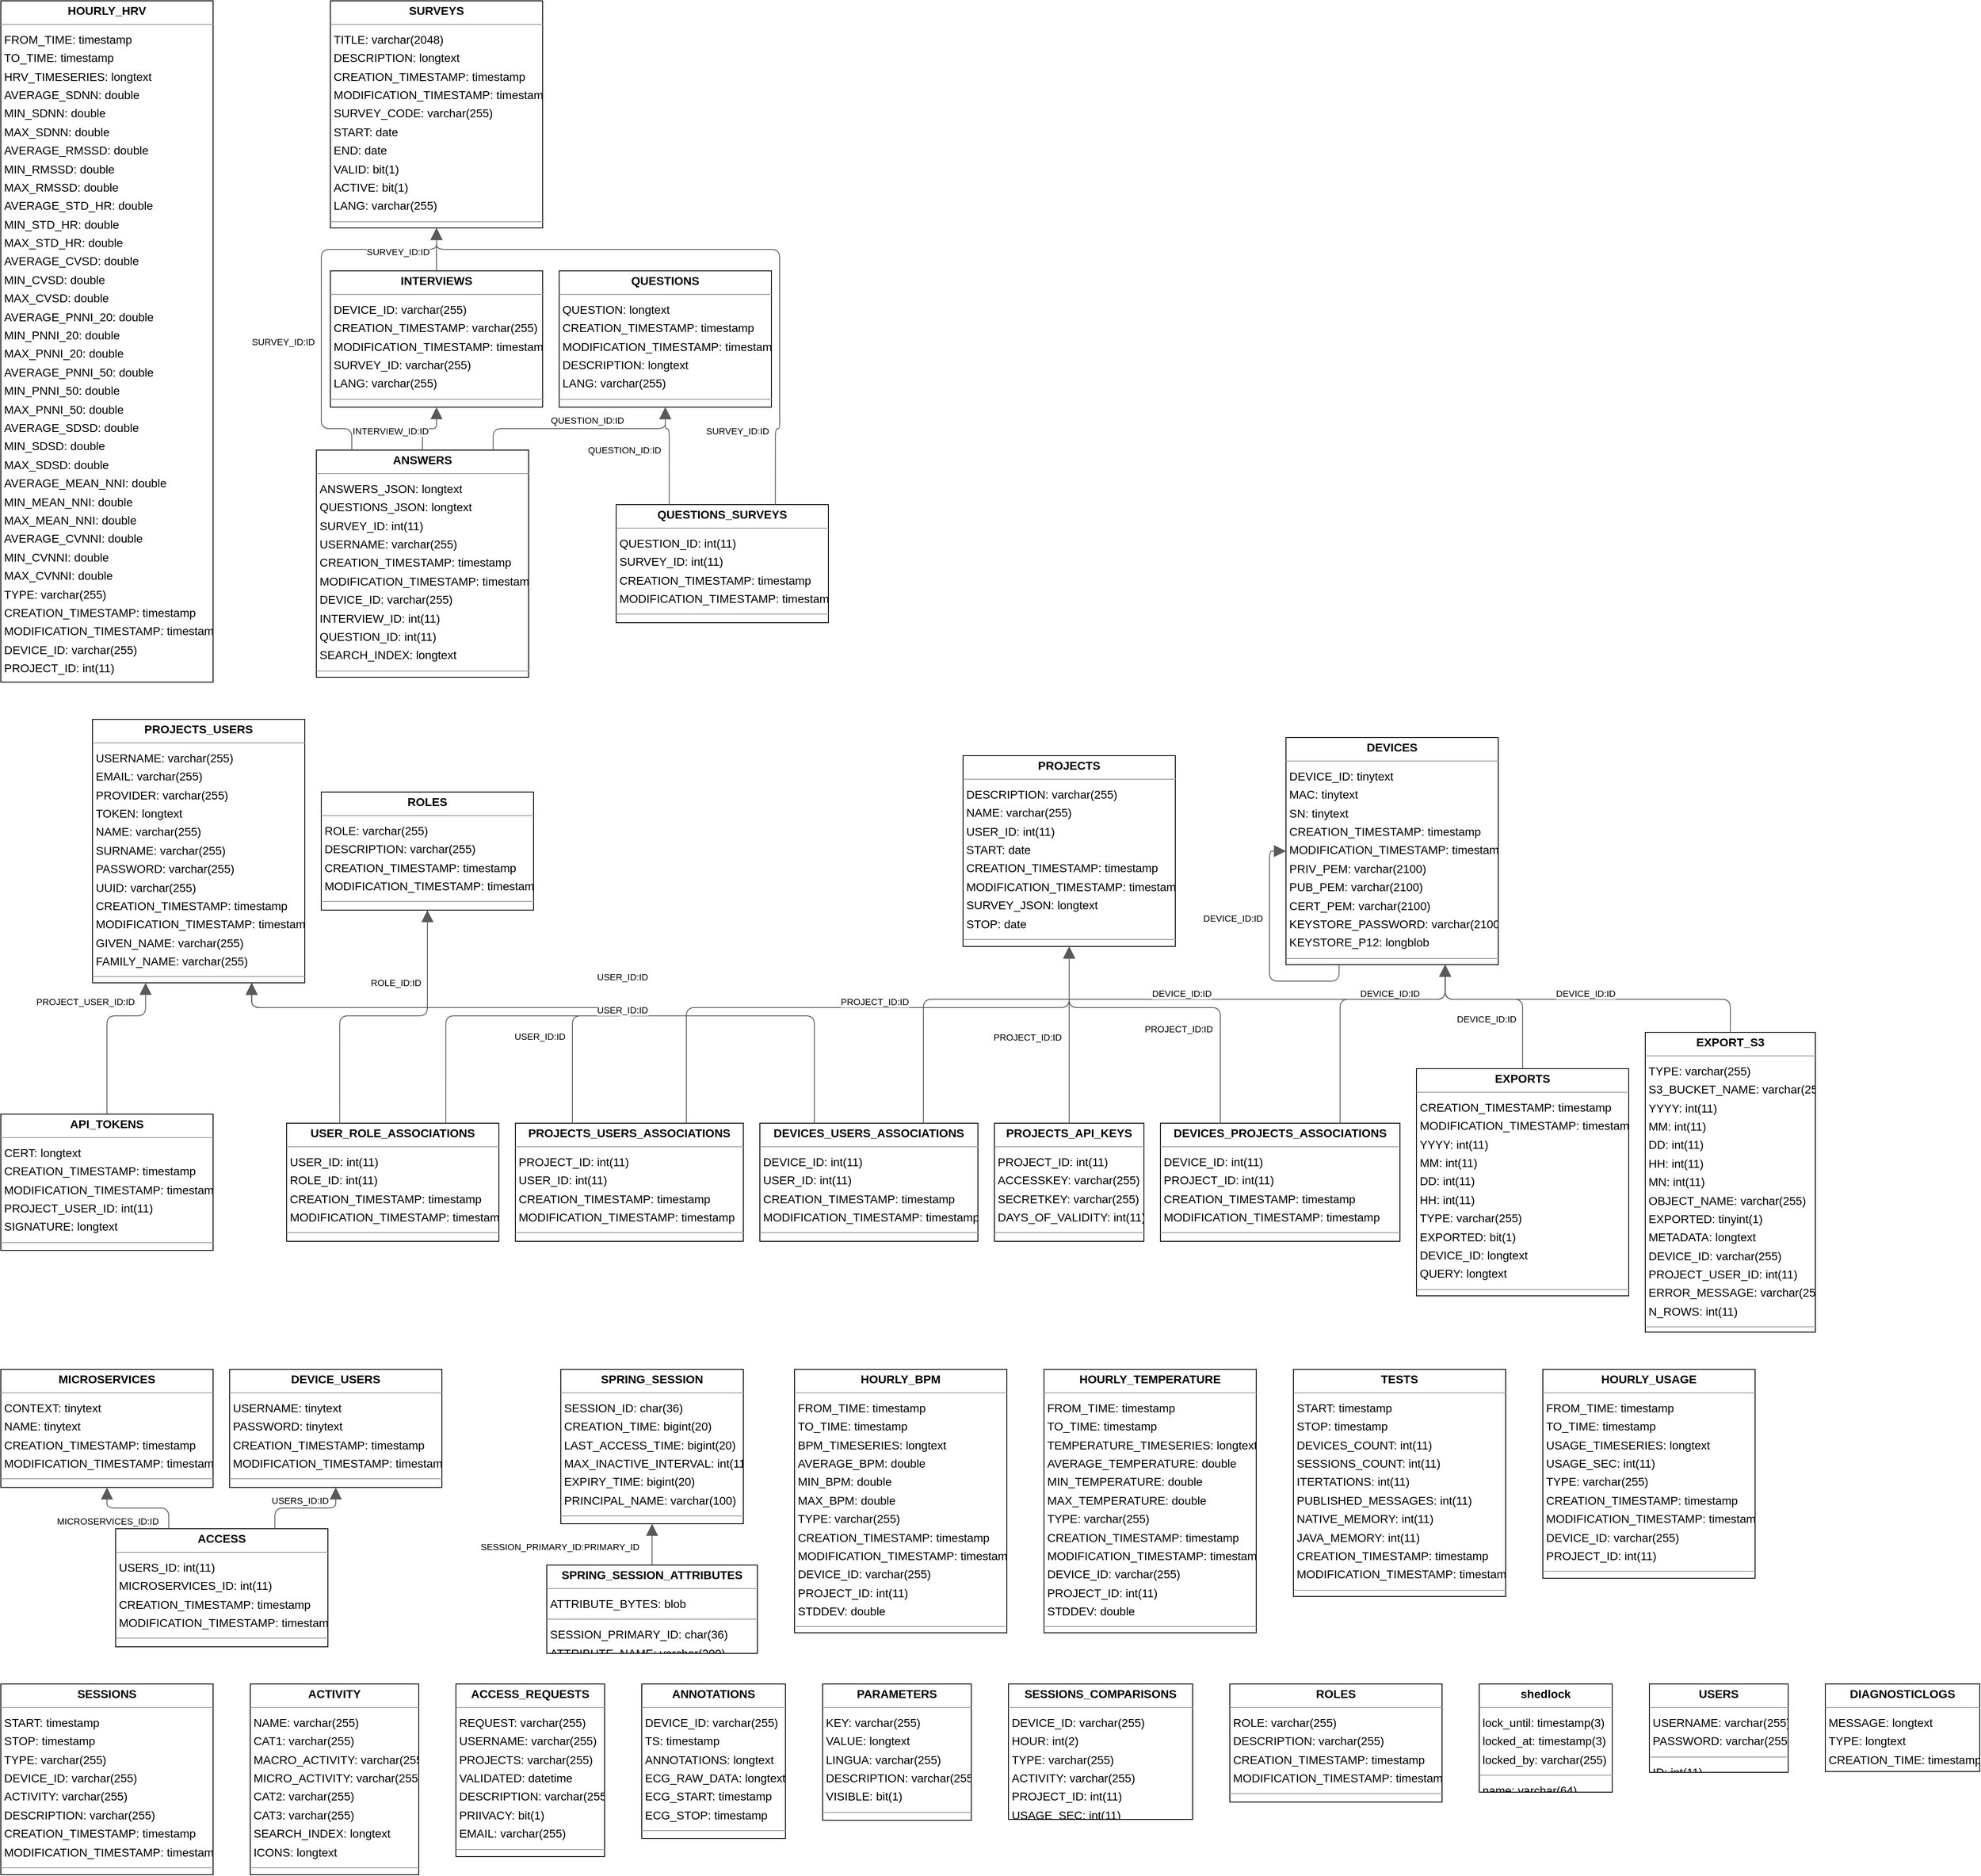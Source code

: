 <mxfile version="21.0.2" type="github"><diagram id="kaXbLWKDdIgreAFdDAMQ" name="Pagina-1"><mxGraphModel dx="9960" dy="6053" grid="1" gridSize="10" guides="1" tooltips="1" connect="1" arrows="1" fold="1" page="0" pageScale="1" pageWidth="827" pageHeight="1169" background="none" math="0" shadow="0"><root><mxCell id="0"/><mxCell id="1" parent="0"/><mxCell id="node1" value="&lt;p style=&quot;margin:0px;margin-top:4px;text-align:center;&quot;&gt;&lt;b&gt;ACCESS&lt;/b&gt;&lt;/p&gt;&lt;hr size=&quot;1&quot;/&gt;&lt;p style=&quot;margin:0 0 0 4px;line-height:1.6;&quot;&gt; USERS_ID: int(11)&lt;br/&gt; MICROSERVICES_ID: int(11)&lt;br/&gt; CREATION_TIMESTAMP: timestamp&lt;br/&gt; MODIFICATION_TIMESTAMP: timestamp&lt;/p&gt;&lt;hr size=&quot;1&quot;/&gt;&lt;p style=&quot;margin:0 0 0 4px;line-height:1.6;&quot;&gt; ID: int(11)&lt;/p&gt;" style="verticalAlign=top;align=left;overflow=fill;fontSize=14;fontFamily=Helvetica;html=1;rounded=0;shadow=0;comic=0;labelBackgroundColor=none;strokeWidth=1;" parent="1" vertex="1"><mxGeometry x="-6" y="1437" width="257" height="143" as="geometry"/></mxCell><mxCell id="node7" value="&lt;p style=&quot;margin:0px;margin-top:4px;text-align:center;&quot;&gt;&lt;b&gt;ACCESS_REQUESTS&lt;/b&gt;&lt;/p&gt;&lt;hr size=&quot;1&quot;/&gt;&lt;p style=&quot;margin:0 0 0 4px;line-height:1.6;&quot;&gt; REQUEST: varchar(255)&lt;br/&gt; USERNAME: varchar(255)&lt;br/&gt; PROJECTS: varchar(255)&lt;br/&gt; VALIDATED: datetime&lt;br/&gt; DESCRIPTION: varchar(255)&lt;br/&gt; PRIIVACY: bit(1)&lt;br/&gt; EMAIL: varchar(255)&lt;/p&gt;&lt;hr size=&quot;1&quot;/&gt;&lt;p style=&quot;margin:0 0 0 4px;line-height:1.6;&quot;&gt; ID: int(11)&lt;/p&gt;" style="verticalAlign=top;align=left;overflow=fill;fontSize=14;fontFamily=Helvetica;html=1;rounded=0;shadow=0;comic=0;labelBackgroundColor=none;strokeWidth=1;" parent="1" vertex="1"><mxGeometry x="406" y="1625" width="180" height="209" as="geometry"/></mxCell><mxCell id="node16" value="&lt;p style=&quot;margin:0px;margin-top:4px;text-align:center;&quot;&gt;&lt;b&gt;ACTIVITY&lt;/b&gt;&lt;/p&gt;&lt;hr size=&quot;1&quot;/&gt;&lt;p style=&quot;margin:0 0 0 4px;line-height:1.6;&quot;&gt; NAME: varchar(255)&lt;br/&gt; CAT1: varchar(255)&lt;br/&gt; MACRO_ACTIVITY: varchar(255)&lt;br/&gt; MICRO_ACTIVITY: varchar(255)&lt;br/&gt; CAT2: varchar(255)&lt;br/&gt; CAT3: varchar(255)&lt;br/&gt; SEARCH_INDEX: longtext&lt;br/&gt; ICONS: longtext&lt;/p&gt;&lt;hr size=&quot;1&quot;/&gt;&lt;p style=&quot;margin:0 0 0 4px;line-height:1.6;&quot;&gt; ID: int(11)&lt;/p&gt;" style="verticalAlign=top;align=left;overflow=fill;fontSize=14;fontFamily=Helvetica;html=1;rounded=0;shadow=0;comic=0;labelBackgroundColor=none;strokeWidth=1;" parent="1" vertex="1"><mxGeometry x="157" y="1625" width="204" height="231" as="geometry"/></mxCell><mxCell id="node13" value="&lt;p style=&quot;margin:0px;margin-top:4px;text-align:center;&quot;&gt;&lt;b&gt;ANNOTATIONS&lt;/b&gt;&lt;/p&gt;&lt;hr size=&quot;1&quot;/&gt;&lt;p style=&quot;margin:0 0 0 4px;line-height:1.6;&quot;&gt; DEVICE_ID: varchar(255)&lt;br/&gt; TS: timestamp&lt;br/&gt; ANNOTATIONS: longtext&lt;br/&gt; ECG_RAW_DATA: longtext&lt;br/&gt; ECG_START: timestamp&lt;br/&gt; ECG_STOP: timestamp&lt;/p&gt;&lt;hr size=&quot;1&quot;/&gt;&lt;p style=&quot;margin:0 0 0 4px;line-height:1.6;&quot;&gt; ID: int(11)&lt;/p&gt;" style="verticalAlign=top;align=left;overflow=fill;fontSize=14;fontFamily=Helvetica;html=1;rounded=0;shadow=0;comic=0;labelBackgroundColor=none;strokeWidth=1;" parent="1" vertex="1"><mxGeometry x="631" y="1625" width="174" height="187" as="geometry"/></mxCell><mxCell id="node2" value="&lt;p style=&quot;margin:0px;margin-top:4px;text-align:center;&quot;&gt;&lt;b&gt;ANSWERS&lt;/b&gt;&lt;/p&gt;&lt;hr size=&quot;1&quot;/&gt;&lt;p style=&quot;margin:0 0 0 4px;line-height:1.6;&quot;&gt; ANSWERS_JSON: longtext&lt;br/&gt; QUESTIONS_JSON: longtext&lt;br/&gt; SURVEY_ID: int(11)&lt;br/&gt; USERNAME: varchar(255)&lt;br/&gt; CREATION_TIMESTAMP: timestamp&lt;br/&gt; MODIFICATION_TIMESTAMP: timestamp&lt;br/&gt; DEVICE_ID: varchar(255)&lt;br/&gt; INTERVIEW_ID: int(11)&lt;br/&gt; QUESTION_ID: int(11)&lt;br/&gt; SEARCH_INDEX: longtext&lt;/p&gt;&lt;hr size=&quot;1&quot;/&gt;&lt;p style=&quot;margin:0 0 0 4px;line-height:1.6;&quot;&gt; ID: int(11)&lt;/p&gt;" style="verticalAlign=top;align=left;overflow=fill;fontSize=14;fontFamily=Helvetica;html=1;rounded=0;shadow=0;comic=0;labelBackgroundColor=none;strokeWidth=1;" parent="1" vertex="1"><mxGeometry x="237" y="131" width="257" height="275" as="geometry"/></mxCell><mxCell id="node14" value="&lt;p style=&quot;margin:0px;margin-top:4px;text-align:center;&quot;&gt;&lt;b&gt;API_TOKENS&lt;/b&gt;&lt;/p&gt;&lt;hr size=&quot;1&quot;/&gt;&lt;p style=&quot;margin:0 0 0 4px;line-height:1.6;&quot;&gt; CERT: longtext&lt;br/&gt; CREATION_TIMESTAMP: timestamp&lt;br/&gt; MODIFICATION_TIMESTAMP: timestamp&lt;br/&gt; PROJECT_USER_ID: int(11)&lt;br/&gt; SIGNATURE: longtext&lt;/p&gt;&lt;hr size=&quot;1&quot;/&gt;&lt;p style=&quot;margin:0 0 0 4px;line-height:1.6;&quot;&gt; ID: int(11)&lt;/p&gt;" style="verticalAlign=top;align=left;overflow=fill;fontSize=14;fontFamily=Helvetica;html=1;rounded=0;shadow=0;comic=0;labelBackgroundColor=none;strokeWidth=1;" parent="1" vertex="1"><mxGeometry x="-145" y="935" width="257" height="165" as="geometry"/></mxCell><mxCell id="node30" value="&lt;p style=&quot;margin:0px;margin-top:4px;text-align:center;&quot;&gt;&lt;b&gt;DEVICES&lt;/b&gt;&lt;/p&gt;&lt;hr size=&quot;1&quot;/&gt;&lt;p style=&quot;margin:0 0 0 4px;line-height:1.6;&quot;&gt; DEVICE_ID: tinytext&lt;br/&gt; MAC: tinytext&lt;br/&gt; SN: tinytext&lt;br/&gt; CREATION_TIMESTAMP: timestamp&lt;br/&gt; MODIFICATION_TIMESTAMP: timestamp&lt;br/&gt; PRIV_PEM: varchar(2100)&lt;br/&gt; PUB_PEM: varchar(2100)&lt;br/&gt; CERT_PEM: varchar(2100)&lt;br/&gt; KEYSTORE_PASSWORD: varchar(2100)&lt;br/&gt; KEYSTORE_P12: longblob&lt;/p&gt;&lt;hr size=&quot;1&quot;/&gt;&lt;p style=&quot;margin:0 0 0 4px;line-height:1.6;&quot;&gt; ID: int(11)&lt;/p&gt;" style="verticalAlign=top;align=left;overflow=fill;fontSize=14;fontFamily=Helvetica;html=1;rounded=0;shadow=0;comic=0;labelBackgroundColor=none;strokeWidth=1;" parent="1" vertex="1"><mxGeometry x="1411" y="479" width="257" height="275" as="geometry"/></mxCell><mxCell id="node27" value="&lt;p style=&quot;margin:0px;margin-top:4px;text-align:center;&quot;&gt;&lt;b&gt;DEVICES_PROJECTS_ASSOCIATIONS&lt;/b&gt;&lt;/p&gt;&lt;hr size=&quot;1&quot;/&gt;&lt;p style=&quot;margin:0 0 0 4px;line-height:1.6;&quot;&gt; DEVICE_ID: int(11)&lt;br/&gt; PROJECT_ID: int(11)&lt;br/&gt; CREATION_TIMESTAMP: timestamp&lt;br/&gt; MODIFICATION_TIMESTAMP: timestamp&lt;/p&gt;&lt;hr size=&quot;1&quot;/&gt;&lt;p style=&quot;margin:0 0 0 4px;line-height:1.6;&quot;&gt; ID: int(11)&lt;/p&gt;" style="verticalAlign=top;align=left;overflow=fill;fontSize=14;fontFamily=Helvetica;html=1;rounded=0;shadow=0;comic=0;labelBackgroundColor=none;strokeWidth=1;" parent="1" vertex="1"><mxGeometry x="1259" y="946" width="290" height="143" as="geometry"/></mxCell><mxCell id="node35" value="&lt;p style=&quot;margin:0px;margin-top:4px;text-align:center;&quot;&gt;&lt;b&gt;DEVICES_USERS_ASSOCIATIONS&lt;/b&gt;&lt;/p&gt;&lt;hr size=&quot;1&quot;/&gt;&lt;p style=&quot;margin:0 0 0 4px;line-height:1.6;&quot;&gt; DEVICE_ID: int(11)&lt;br/&gt; USER_ID: int(11)&lt;br/&gt; CREATION_TIMESTAMP: timestamp&lt;br/&gt; MODIFICATION_TIMESTAMP: timestamp&lt;/p&gt;&lt;hr size=&quot;1&quot;/&gt;&lt;p style=&quot;margin:0 0 0 4px;line-height:1.6;&quot;&gt; ID: int(11)&lt;/p&gt;" style="verticalAlign=top;align=left;overflow=fill;fontSize=14;fontFamily=Helvetica;html=1;rounded=0;shadow=0;comic=0;labelBackgroundColor=none;strokeWidth=1;" parent="1" vertex="1"><mxGeometry x="774" y="946" width="264" height="143" as="geometry"/></mxCell><mxCell id="node31" value="&lt;p style=&quot;margin:0px;margin-top:4px;text-align:center;&quot;&gt;&lt;b&gt;DEVICE_USERS&lt;/b&gt;&lt;/p&gt;&lt;hr size=&quot;1&quot;/&gt;&lt;p style=&quot;margin:0 0 0 4px;line-height:1.6;&quot;&gt; USERNAME: tinytext&lt;br/&gt; PASSWORD: tinytext&lt;br/&gt; CREATION_TIMESTAMP: timestamp&lt;br/&gt; MODIFICATION_TIMESTAMP: timestamp&lt;/p&gt;&lt;hr size=&quot;1&quot;/&gt;&lt;p style=&quot;margin:0 0 0 4px;line-height:1.6;&quot;&gt; ID: int(11)&lt;/p&gt;" style="verticalAlign=top;align=left;overflow=fill;fontSize=14;fontFamily=Helvetica;html=1;rounded=0;shadow=0;comic=0;labelBackgroundColor=none;strokeWidth=1;" parent="1" vertex="1"><mxGeometry x="132" y="1244" width="257" height="143" as="geometry"/></mxCell><mxCell id="node17" value="&lt;p style=&quot;margin:0px;margin-top:4px;text-align:center;&quot;&gt;&lt;b&gt;DIAGNOSTICLOGS&lt;/b&gt;&lt;/p&gt;&lt;hr size=&quot;1&quot;/&gt;&lt;p style=&quot;margin:0 0 0 4px;line-height:1.6;&quot;&gt; MESSAGE: longtext&lt;br/&gt; TYPE: longtext&lt;br/&gt; CREATION_TIME: timestamp&lt;/p&gt;" style="verticalAlign=top;align=left;overflow=fill;fontSize=14;fontFamily=Helvetica;html=1;rounded=0;shadow=0;comic=0;labelBackgroundColor=none;strokeWidth=1;" parent="1" vertex="1"><mxGeometry x="2064" y="1625" width="187" height="106" as="geometry"/></mxCell><mxCell id="node18" value="&lt;p style=&quot;margin:0px;margin-top:4px;text-align:center;&quot;&gt;&lt;b&gt;EXPORTS&lt;/b&gt;&lt;/p&gt;&lt;hr size=&quot;1&quot;/&gt;&lt;p style=&quot;margin:0 0 0 4px;line-height:1.6;&quot;&gt; CREATION_TIMESTAMP: timestamp&lt;br/&gt; MODIFICATION_TIMESTAMP: timestamp&lt;br/&gt; YYYY: int(11)&lt;br/&gt; MM: int(11)&lt;br/&gt; DD: int(11)&lt;br/&gt; HH: int(11)&lt;br/&gt; TYPE: varchar(255)&lt;br/&gt; EXPORTED: bit(1)&lt;br/&gt; DEVICE_ID: longtext&lt;br/&gt; QUERY: longtext&lt;/p&gt;&lt;hr size=&quot;1&quot;/&gt;&lt;p style=&quot;margin:0 0 0 4px;line-height:1.6;&quot;&gt; ID: int(11)&lt;/p&gt;" style="verticalAlign=top;align=left;overflow=fill;fontSize=14;fontFamily=Helvetica;html=1;rounded=0;shadow=0;comic=0;labelBackgroundColor=none;strokeWidth=1;" parent="1" vertex="1"><mxGeometry x="1569" y="880" width="257" height="275" as="geometry"/></mxCell><mxCell id="node28" value="&lt;p style=&quot;margin:0px;margin-top:4px;text-align:center;&quot;&gt;&lt;b&gt;EXPORT_S3&lt;/b&gt;&lt;/p&gt;&lt;hr size=&quot;1&quot;/&gt;&lt;p style=&quot;margin:0 0 0 4px;line-height:1.6;&quot;&gt; TYPE: varchar(255)&lt;br/&gt; S3_BUCKET_NAME: varchar(255)&lt;br/&gt; YYYY: int(11)&lt;br/&gt; MM: int(11)&lt;br/&gt; DD: int(11)&lt;br/&gt; HH: int(11)&lt;br/&gt; MN: int(11)&lt;br/&gt; OBJECT_NAME: varchar(255)&lt;br/&gt; EXPORTED: tinyint(1)&lt;br/&gt; METADATA: longtext&lt;br/&gt; DEVICE_ID: varchar(255)&lt;br/&gt; PROJECT_USER_ID: int(11)&lt;br/&gt; ERROR_MESSAGE: varchar(255)&lt;br/&gt; N_ROWS: int(11)&lt;/p&gt;&lt;hr size=&quot;1&quot;/&gt;&lt;p style=&quot;margin:0 0 0 4px;line-height:1.6;&quot;&gt; ID: int(11)&lt;/p&gt;" style="verticalAlign=top;align=left;overflow=fill;fontSize=14;fontFamily=Helvetica;html=1;rounded=0;shadow=0;comic=0;labelBackgroundColor=none;strokeWidth=1;" parent="1" vertex="1"><mxGeometry x="1846" y="836" width="206" height="363" as="geometry"/></mxCell><mxCell id="node5" value="&lt;p style=&quot;margin:0px;margin-top:4px;text-align:center;&quot;&gt;&lt;b&gt;HOURLY_BPM&lt;/b&gt;&lt;/p&gt;&lt;hr size=&quot;1&quot;/&gt;&lt;p style=&quot;margin:0 0 0 4px;line-height:1.6;&quot;&gt; FROM_TIME: timestamp&lt;br/&gt; TO_TIME: timestamp&lt;br/&gt; BPM_TIMESERIES: longtext&lt;br/&gt; AVERAGE_BPM: double&lt;br/&gt; MIN_BPM: double&lt;br/&gt; MAX_BPM: double&lt;br/&gt; TYPE: varchar(255)&lt;br/&gt; CREATION_TIMESTAMP: timestamp&lt;br/&gt; MODIFICATION_TIMESTAMP: timestamp&lt;br/&gt; DEVICE_ID: varchar(255)&lt;br/&gt; PROJECT_ID: int(11)&lt;br/&gt; STDDEV: double&lt;/p&gt;&lt;hr size=&quot;1&quot;/&gt;&lt;p style=&quot;margin:0 0 0 4px;line-height:1.6;&quot;&gt; ID: int(11)&lt;/p&gt;" style="verticalAlign=top;align=left;overflow=fill;fontSize=14;fontFamily=Helvetica;html=1;rounded=0;shadow=0;comic=0;labelBackgroundColor=none;strokeWidth=1;" parent="1" vertex="1"><mxGeometry x="816" y="1244" width="257" height="319" as="geometry"/></mxCell><mxCell id="node12" value="&lt;p style=&quot;margin:0px;margin-top:4px;text-align:center;&quot;&gt;&lt;b&gt;HOURLY_HRV&lt;/b&gt;&lt;/p&gt;&lt;hr size=&quot;1&quot;/&gt;&lt;p style=&quot;margin:0 0 0 4px;line-height:1.6;&quot;&gt; FROM_TIME: timestamp&lt;br/&gt; TO_TIME: timestamp&lt;br/&gt; HRV_TIMESERIES: longtext&lt;br/&gt; AVERAGE_SDNN: double&lt;br/&gt; MIN_SDNN: double&lt;br/&gt; MAX_SDNN: double&lt;br/&gt; AVERAGE_RMSSD: double&lt;br/&gt; MIN_RMSSD: double&lt;br/&gt; MAX_RMSSD: double&lt;br/&gt; AVERAGE_STD_HR: double&lt;br/&gt; MIN_STD_HR: double&lt;br/&gt; MAX_STD_HR: double&lt;br/&gt; AVERAGE_CVSD: double&lt;br/&gt; MIN_CVSD: double&lt;br/&gt; MAX_CVSD: double&lt;br/&gt; AVERAGE_PNNI_20: double&lt;br/&gt; MIN_PNNI_20: double&lt;br/&gt; MAX_PNNI_20: double&lt;br/&gt; AVERAGE_PNNI_50: double&lt;br/&gt; MIN_PNNI_50: double&lt;br/&gt; MAX_PNNI_50: double&lt;br/&gt; AVERAGE_SDSD: double&lt;br/&gt; MIN_SDSD: double&lt;br/&gt; MAX_SDSD: double&lt;br/&gt; AVERAGE_MEAN_NNI: double&lt;br/&gt; MIN_MEAN_NNI: double&lt;br/&gt; MAX_MEAN_NNI: double&lt;br/&gt; AVERAGE_CVNNI: double&lt;br/&gt; MIN_CVNNI: double&lt;br/&gt; MAX_CVNNI: double&lt;br/&gt; TYPE: varchar(255)&lt;br/&gt; CREATION_TIMESTAMP: timestamp&lt;br/&gt; MODIFICATION_TIMESTAMP: timestamp&lt;br/&gt; DEVICE_ID: varchar(255)&lt;br/&gt; PROJECT_ID: int(11)&lt;/p&gt;&lt;hr size=&quot;1&quot;/&gt;&lt;p style=&quot;margin:0 0 0 4px;line-height:1.6;&quot;&gt; ID: int(11)&lt;/p&gt;" style="verticalAlign=top;align=left;overflow=fill;fontSize=14;fontFamily=Helvetica;html=1;rounded=0;shadow=0;comic=0;labelBackgroundColor=none;strokeWidth=1;" parent="1" vertex="1"><mxGeometry x="-145" y="-413" width="257" height="825" as="geometry"/></mxCell><mxCell id="node19" value="&lt;p style=&quot;margin:0px;margin-top:4px;text-align:center;&quot;&gt;&lt;b&gt;HOURLY_TEMPERATURE&lt;/b&gt;&lt;/p&gt;&lt;hr size=&quot;1&quot;/&gt;&lt;p style=&quot;margin:0 0 0 4px;line-height:1.6;&quot;&gt; FROM_TIME: timestamp&lt;br/&gt; TO_TIME: timestamp&lt;br/&gt; TEMPERATURE_TIMESERIES: longtext&lt;br/&gt; AVERAGE_TEMPERATURE: double&lt;br/&gt; MIN_TEMPERATURE: double&lt;br/&gt; MAX_TEMPERATURE: double&lt;br/&gt; TYPE: varchar(255)&lt;br/&gt; CREATION_TIMESTAMP: timestamp&lt;br/&gt; MODIFICATION_TIMESTAMP: timestamp&lt;br/&gt; DEVICE_ID: varchar(255)&lt;br/&gt; PROJECT_ID: int(11)&lt;br/&gt; STDDEV: double&lt;/p&gt;&lt;hr size=&quot;1&quot;/&gt;&lt;p style=&quot;margin:0 0 0 4px;line-height:1.6;&quot;&gt; ID: int(11)&lt;/p&gt;" style="verticalAlign=top;align=left;overflow=fill;fontSize=14;fontFamily=Helvetica;html=1;rounded=0;shadow=0;comic=0;labelBackgroundColor=none;strokeWidth=1;" parent="1" vertex="1"><mxGeometry x="1118" y="1244" width="257" height="319" as="geometry"/></mxCell><mxCell id="node26" value="&lt;p style=&quot;margin:0px;margin-top:4px;text-align:center;&quot;&gt;&lt;b&gt;HOURLY_USAGE&lt;/b&gt;&lt;/p&gt;&lt;hr size=&quot;1&quot;/&gt;&lt;p style=&quot;margin:0 0 0 4px;line-height:1.6;&quot;&gt; FROM_TIME: timestamp&lt;br/&gt; TO_TIME: timestamp&lt;br/&gt; USAGE_TIMESERIES: longtext&lt;br/&gt; USAGE_SEC: int(11)&lt;br/&gt; TYPE: varchar(255)&lt;br/&gt; CREATION_TIMESTAMP: timestamp&lt;br/&gt; MODIFICATION_TIMESTAMP: timestamp&lt;br/&gt; DEVICE_ID: varchar(255)&lt;br/&gt; PROJECT_ID: int(11)&lt;/p&gt;&lt;hr size=&quot;1&quot;/&gt;&lt;p style=&quot;margin:0 0 0 4px;line-height:1.6;&quot;&gt; ID: int(11)&lt;/p&gt;" style="verticalAlign=top;align=left;overflow=fill;fontSize=14;fontFamily=Helvetica;html=1;rounded=0;shadow=0;comic=0;labelBackgroundColor=none;strokeWidth=1;" parent="1" vertex="1"><mxGeometry x="1722" y="1244" width="257" height="253" as="geometry"/></mxCell><mxCell id="node15" value="&lt;p style=&quot;margin:0px;margin-top:4px;text-align:center;&quot;&gt;&lt;b&gt;INTERVIEWS&lt;/b&gt;&lt;/p&gt;&lt;hr size=&quot;1&quot;/&gt;&lt;p style=&quot;margin:0 0 0 4px;line-height:1.6;&quot;&gt; DEVICE_ID: varchar(255)&lt;br/&gt; CREATION_TIMESTAMP: varchar(255)&lt;br/&gt; MODIFICATION_TIMESTAMP: timestamp&lt;br/&gt; SURVEY_ID: varchar(255)&lt;br/&gt; LANG: varchar(255)&lt;/p&gt;&lt;hr size=&quot;1&quot;/&gt;&lt;p style=&quot;margin:0 0 0 4px;line-height:1.6;&quot;&gt; ID: int(11)&lt;/p&gt;" style="verticalAlign=top;align=left;overflow=fill;fontSize=14;fontFamily=Helvetica;html=1;rounded=0;shadow=0;comic=0;labelBackgroundColor=none;strokeWidth=1;" parent="1" vertex="1"><mxGeometry x="254" y="-86" width="257" height="165" as="geometry"/></mxCell><mxCell id="node3" value="&lt;p style=&quot;margin:0px;margin-top:4px;text-align:center;&quot;&gt;&lt;b&gt;MICROSERVICES&lt;/b&gt;&lt;/p&gt;&lt;hr size=&quot;1&quot;/&gt;&lt;p style=&quot;margin:0 0 0 4px;line-height:1.6;&quot;&gt; CONTEXT: tinytext&lt;br/&gt; NAME: tinytext&lt;br/&gt; CREATION_TIMESTAMP: timestamp&lt;br/&gt; MODIFICATION_TIMESTAMP: timestamp&lt;/p&gt;&lt;hr size=&quot;1&quot;/&gt;&lt;p style=&quot;margin:0 0 0 4px;line-height:1.6;&quot;&gt; ID: int(11)&lt;/p&gt;" style="verticalAlign=top;align=left;overflow=fill;fontSize=14;fontFamily=Helvetica;html=1;rounded=0;shadow=0;comic=0;labelBackgroundColor=none;strokeWidth=1;" parent="1" vertex="1"><mxGeometry x="-145" y="1244" width="257" height="143" as="geometry"/></mxCell><mxCell id="node21" value="&lt;p style=&quot;margin:0px;margin-top:4px;text-align:center;&quot;&gt;&lt;b&gt;PARAMETERS&lt;/b&gt;&lt;/p&gt;&lt;hr size=&quot;1&quot;/&gt;&lt;p style=&quot;margin:0 0 0 4px;line-height:1.6;&quot;&gt; KEY: varchar(255)&lt;br/&gt; VALUE: longtext&lt;br/&gt; LINGUA: varchar(255)&lt;br/&gt; DESCRIPTION: varchar(255)&lt;br/&gt; VISIBLE: bit(1)&lt;/p&gt;&lt;hr size=&quot;1&quot;/&gt;&lt;p style=&quot;margin:0 0 0 4px;line-height:1.6;&quot;&gt; ID: int(11)&lt;/p&gt;" style="verticalAlign=top;align=left;overflow=fill;fontSize=14;fontFamily=Helvetica;html=1;rounded=0;shadow=0;comic=0;labelBackgroundColor=none;strokeWidth=1;" parent="1" vertex="1"><mxGeometry x="850" y="1625" width="180" height="165" as="geometry"/></mxCell><mxCell id="node29" value="&lt;p style=&quot;margin:0px;margin-top:4px;text-align:center;&quot;&gt;&lt;b&gt;PROJECTS&lt;/b&gt;&lt;/p&gt;&lt;hr size=&quot;1&quot;/&gt;&lt;p style=&quot;margin:0 0 0 4px;line-height:1.6;&quot;&gt; DESCRIPTION: varchar(255)&lt;br/&gt; NAME: varchar(255)&lt;br/&gt; USER_ID: int(11)&lt;br/&gt; START: date&lt;br/&gt; CREATION_TIMESTAMP: timestamp&lt;br/&gt; MODIFICATION_TIMESTAMP: timestamp&lt;br/&gt; SURVEY_JSON: longtext&lt;br/&gt; STOP: date&lt;/p&gt;&lt;hr size=&quot;1&quot;/&gt;&lt;p style=&quot;margin:0 0 0 4px;line-height:1.6;&quot;&gt; ID: int(11)&lt;/p&gt;" style="verticalAlign=top;align=left;overflow=fill;fontSize=14;fontFamily=Helvetica;html=1;rounded=0;shadow=0;comic=0;labelBackgroundColor=none;strokeWidth=1;" parent="1" vertex="1"><mxGeometry x="1020" y="501" width="257" height="231" as="geometry"/></mxCell><mxCell id="node34" value="&lt;p style=&quot;margin:0px;margin-top:4px;text-align:center;&quot;&gt;&lt;b&gt;PROJECTS_API_KEYS&lt;/b&gt;&lt;/p&gt;&lt;hr size=&quot;1&quot;/&gt;&lt;p style=&quot;margin:0 0 0 4px;line-height:1.6;&quot;&gt; PROJECT_ID: int(11)&lt;br/&gt; ACCESSKEY: varchar(255)&lt;br/&gt; SECRETKEY: varchar(255)&lt;br/&gt; DAYS_OF_VALIDITY: int(11)&lt;/p&gt;&lt;hr size=&quot;1&quot;/&gt;&lt;p style=&quot;margin:0 0 0 4px;line-height:1.6;&quot;&gt; ID: int(11)&lt;/p&gt;" style="verticalAlign=top;align=left;overflow=fill;fontSize=14;fontFamily=Helvetica;html=1;rounded=0;shadow=0;comic=0;labelBackgroundColor=none;strokeWidth=1;" parent="1" vertex="1"><mxGeometry x="1058" y="946" width="181" height="143" as="geometry"/></mxCell><mxCell id="node36" value="&lt;p style=&quot;margin:0px;margin-top:4px;text-align:center;&quot;&gt;&lt;b&gt;PROJECTS_USERS&lt;/b&gt;&lt;/p&gt;&lt;hr size=&quot;1&quot;/&gt;&lt;p style=&quot;margin:0 0 0 4px;line-height:1.6;&quot;&gt; USERNAME: varchar(255)&lt;br/&gt; EMAIL: varchar(255)&lt;br/&gt; PROVIDER: varchar(255)&lt;br/&gt; TOKEN: longtext&lt;br/&gt; NAME: varchar(255)&lt;br/&gt; SURNAME: varchar(255)&lt;br/&gt; PASSWORD: varchar(255)&lt;br/&gt; UUID: varchar(255)&lt;br/&gt; CREATION_TIMESTAMP: timestamp&lt;br/&gt; MODIFICATION_TIMESTAMP: timestamp&lt;br/&gt; GIVEN_NAME: varchar(255)&lt;br/&gt; FAMILY_NAME: varchar(255)&lt;/p&gt;&lt;hr size=&quot;1&quot;/&gt;&lt;p style=&quot;margin:0 0 0 4px;line-height:1.6;&quot;&gt; ID: int(11)&lt;/p&gt;" style="verticalAlign=top;align=left;overflow=fill;fontSize=14;fontFamily=Helvetica;html=1;rounded=0;shadow=0;comic=0;labelBackgroundColor=none;strokeWidth=1;" parent="1" vertex="1"><mxGeometry x="-34" y="457" width="257" height="319" as="geometry"/></mxCell><mxCell id="node22" value="&lt;p style=&quot;margin:0px;margin-top:4px;text-align:center;&quot;&gt;&lt;b&gt;PROJECTS_USERS_ASSOCIATIONS&lt;/b&gt;&lt;/p&gt;&lt;hr size=&quot;1&quot;/&gt;&lt;p style=&quot;margin:0 0 0 4px;line-height:1.6;&quot;&gt; PROJECT_ID: int(11)&lt;br/&gt; USER_ID: int(11)&lt;br/&gt; CREATION_TIMESTAMP: timestamp&lt;br/&gt; MODIFICATION_TIMESTAMP: timestamp&lt;/p&gt;&lt;hr size=&quot;1&quot;/&gt;&lt;p style=&quot;margin:0 0 0 4px;line-height:1.6;&quot;&gt; ID: int(11)&lt;/p&gt;" style="verticalAlign=top;align=left;overflow=fill;fontSize=14;fontFamily=Helvetica;html=1;rounded=0;shadow=0;comic=0;labelBackgroundColor=none;strokeWidth=1;" parent="1" vertex="1"><mxGeometry x="478" y="946" width="276" height="143" as="geometry"/></mxCell><mxCell id="node23" value="&lt;p style=&quot;margin:0px;margin-top:4px;text-align:center;&quot;&gt;&lt;b&gt;QUESTIONS&lt;/b&gt;&lt;/p&gt;&lt;hr size=&quot;1&quot;/&gt;&lt;p style=&quot;margin:0 0 0 4px;line-height:1.6;&quot;&gt; QUESTION: longtext&lt;br/&gt; CREATION_TIMESTAMP: timestamp&lt;br/&gt; MODIFICATION_TIMESTAMP: timestamp&lt;br/&gt; DESCRIPTION: longtext&lt;br/&gt; LANG: varchar(255)&lt;/p&gt;&lt;hr size=&quot;1&quot;/&gt;&lt;p style=&quot;margin:0 0 0 4px;line-height:1.6;&quot;&gt; ID: int(11)&lt;/p&gt;" style="verticalAlign=top;align=left;overflow=fill;fontSize=14;fontFamily=Helvetica;html=1;rounded=0;shadow=0;comic=0;labelBackgroundColor=none;strokeWidth=1;" parent="1" vertex="1"><mxGeometry x="531" y="-86" width="257" height="165" as="geometry"/></mxCell><mxCell id="node6" value="&lt;p style=&quot;margin:0px;margin-top:4px;text-align:center;&quot;&gt;&lt;b&gt;QUESTIONS_SURVEYS&lt;/b&gt;&lt;/p&gt;&lt;hr size=&quot;1&quot;/&gt;&lt;p style=&quot;margin:0 0 0 4px;line-height:1.6;&quot;&gt; QUESTION_ID: int(11)&lt;br/&gt; SURVEY_ID: int(11)&lt;br/&gt; CREATION_TIMESTAMP: timestamp&lt;br/&gt; MODIFICATION_TIMESTAMP: timestamp&lt;/p&gt;&lt;hr size=&quot;1&quot;/&gt;&lt;p style=&quot;margin:0 0 0 4px;line-height:1.6;&quot;&gt; ID: int(11)&lt;/p&gt;" style="verticalAlign=top;align=left;overflow=fill;fontSize=14;fontFamily=Helvetica;html=1;rounded=0;shadow=0;comic=0;labelBackgroundColor=none;strokeWidth=1;" parent="1" vertex="1"><mxGeometry x="600" y="197" width="257" height="143" as="geometry"/></mxCell><mxCell id="node4" value="&lt;p style=&quot;margin:0px;margin-top:4px;text-align:center;&quot;&gt;&lt;b&gt;ROLES&lt;/b&gt;&lt;/p&gt;&lt;hr size=&quot;1&quot;/&gt;&lt;p style=&quot;margin:0 0 0 4px;line-height:1.6;&quot;&gt; ROLE: varchar(255)&lt;br/&gt; DESCRIPTION: varchar(255)&lt;br/&gt; CREATION_TIMESTAMP: timestamp&lt;br/&gt; MODIFICATION_TIMESTAMP: timestamp&lt;/p&gt;&lt;hr size=&quot;1&quot;/&gt;&lt;p style=&quot;margin:0 0 0 4px;line-height:1.6;&quot;&gt; ID: int(11)&lt;/p&gt;" style="verticalAlign=top;align=left;overflow=fill;fontSize=14;fontFamily=Helvetica;html=1;rounded=0;shadow=0;comic=0;labelBackgroundColor=none;strokeWidth=1;" parent="1" vertex="1"><mxGeometry x="1343" y="1625" width="257" height="143" as="geometry"/></mxCell><mxCell id="node10" value="&lt;p style=&quot;margin:0px;margin-top:4px;text-align:center;&quot;&gt;&lt;b&gt;ROLES&lt;/b&gt;&lt;/p&gt;&lt;hr size=&quot;1&quot;/&gt;&lt;p style=&quot;margin:0 0 0 4px;line-height:1.6;&quot;&gt; ROLE: varchar(255)&lt;br/&gt; DESCRIPTION: varchar(255)&lt;br/&gt; CREATION_TIMESTAMP: timestamp&lt;br/&gt; MODIFICATION_TIMESTAMP: timestamp&lt;/p&gt;&lt;hr size=&quot;1&quot;/&gt;&lt;p style=&quot;margin:0 0 0 4px;line-height:1.6;&quot;&gt; ID: int(11)&lt;/p&gt;" style="verticalAlign=top;align=left;overflow=fill;fontSize=14;fontFamily=Helvetica;html=1;rounded=0;shadow=0;comic=0;labelBackgroundColor=none;strokeWidth=1;" parent="1" vertex="1"><mxGeometry x="243" y="545" width="257" height="143" as="geometry"/></mxCell><mxCell id="node9" value="&lt;p style=&quot;margin:0px;margin-top:4px;text-align:center;&quot;&gt;&lt;b&gt;SESSIONS&lt;/b&gt;&lt;/p&gt;&lt;hr size=&quot;1&quot;/&gt;&lt;p style=&quot;margin:0 0 0 4px;line-height:1.6;&quot;&gt; START: timestamp&lt;br/&gt; STOP: timestamp&lt;br/&gt; TYPE: varchar(255)&lt;br/&gt; DEVICE_ID: varchar(255)&lt;br/&gt; ACTIVITY: varchar(255)&lt;br/&gt; DESCRIPTION: varchar(255)&lt;br/&gt; CREATION_TIMESTAMP: timestamp&lt;br/&gt; MODIFICATION_TIMESTAMP: timestamp&lt;/p&gt;&lt;hr size=&quot;1&quot;/&gt;&lt;p style=&quot;margin:0 0 0 4px;line-height:1.6;&quot;&gt; ID: int(11)&lt;/p&gt;" style="verticalAlign=top;align=left;overflow=fill;fontSize=14;fontFamily=Helvetica;html=1;rounded=0;shadow=0;comic=0;labelBackgroundColor=none;strokeWidth=1;" parent="1" vertex="1"><mxGeometry x="-145" y="1625" width="257" height="231" as="geometry"/></mxCell><mxCell id="node8" value="&lt;p style=&quot;margin:0px;margin-top:4px;text-align:center;&quot;&gt;&lt;b&gt;SESSIONS_COMPARISONS&lt;/b&gt;&lt;/p&gt;&lt;hr size=&quot;1&quot;/&gt;&lt;p style=&quot;margin:0 0 0 4px;line-height:1.6;&quot;&gt; DEVICE_ID: varchar(255)&lt;br/&gt; HOUR: int(2)&lt;br/&gt; TYPE: varchar(255)&lt;br/&gt; ACTIVITY: varchar(255)&lt;br/&gt; PROJECT_ID: int(11)&lt;br/&gt; USAGE_SEC: int(11)&lt;/p&gt;" style="verticalAlign=top;align=left;overflow=fill;fontSize=14;fontFamily=Helvetica;html=1;rounded=0;shadow=0;comic=0;labelBackgroundColor=none;strokeWidth=1;" parent="1" vertex="1"><mxGeometry x="1075" y="1625" width="223" height="164" as="geometry"/></mxCell><mxCell id="node20" value="&lt;p style=&quot;margin:0px;margin-top:4px;text-align:center;&quot;&gt;&lt;b&gt;SPRING_SESSION&lt;/b&gt;&lt;/p&gt;&lt;hr size=&quot;1&quot;/&gt;&lt;p style=&quot;margin:0 0 0 4px;line-height:1.6;&quot;&gt; SESSION_ID: char(36)&lt;br/&gt; CREATION_TIME: bigint(20)&lt;br/&gt; LAST_ACCESS_TIME: bigint(20)&lt;br/&gt; MAX_INACTIVE_INTERVAL: int(11)&lt;br/&gt; EXPIRY_TIME: bigint(20)&lt;br/&gt; PRINCIPAL_NAME: varchar(100)&lt;/p&gt;&lt;hr size=&quot;1&quot;/&gt;&lt;p style=&quot;margin:0 0 0 4px;line-height:1.6;&quot;&gt; PRIMARY_ID: char(36)&lt;/p&gt;" style="verticalAlign=top;align=left;overflow=fill;fontSize=14;fontFamily=Helvetica;html=1;rounded=0;shadow=0;comic=0;labelBackgroundColor=none;strokeWidth=1;" parent="1" vertex="1"><mxGeometry x="533" y="1244" width="221" height="187" as="geometry"/></mxCell><mxCell id="node0" value="&lt;p style=&quot;margin:0px;margin-top:4px;text-align:center;&quot;&gt;&lt;b&gt;SPRING_SESSION_ATTRIBUTES&lt;/b&gt;&lt;/p&gt;&lt;hr size=&quot;1&quot;/&gt;&lt;p style=&quot;margin:0 0 0 4px;line-height:1.6;&quot;&gt; ATTRIBUTE_BYTES: blob&lt;/p&gt;&lt;hr size=&quot;1&quot;/&gt;&lt;p style=&quot;margin:0 0 0 4px;line-height:1.6;&quot;&gt; SESSION_PRIMARY_ID: char(36)&lt;br/&gt; ATTRIBUTE_NAME: varchar(200)&lt;/p&gt;" style="verticalAlign=top;align=left;overflow=fill;fontSize=14;fontFamily=Helvetica;html=1;rounded=0;shadow=0;comic=0;labelBackgroundColor=none;strokeWidth=1;" parent="1" vertex="1"><mxGeometry x="516" y="1481" width="255" height="107" as="geometry"/></mxCell><mxCell id="node11" value="&lt;p style=&quot;margin:0px;margin-top:4px;text-align:center;&quot;&gt;&lt;b&gt;SURVEYS&lt;/b&gt;&lt;/p&gt;&lt;hr size=&quot;1&quot;/&gt;&lt;p style=&quot;margin:0 0 0 4px;line-height:1.6;&quot;&gt; TITLE: varchar(2048)&lt;br/&gt; DESCRIPTION: longtext&lt;br/&gt; CREATION_TIMESTAMP: timestamp&lt;br/&gt; MODIFICATION_TIMESTAMP: timestamp&lt;br/&gt; SURVEY_CODE: varchar(255)&lt;br/&gt; START: date&lt;br/&gt; END: date&lt;br/&gt; VALID: bit(1)&lt;br/&gt; ACTIVE: bit(1)&lt;br/&gt; LANG: varchar(255)&lt;/p&gt;&lt;hr size=&quot;1&quot;/&gt;&lt;p style=&quot;margin:0 0 0 4px;line-height:1.6;&quot;&gt; ID: int(11)&lt;/p&gt;" style="verticalAlign=top;align=left;overflow=fill;fontSize=14;fontFamily=Helvetica;html=1;rounded=0;shadow=0;comic=0;labelBackgroundColor=none;strokeWidth=1;" parent="1" vertex="1"><mxGeometry x="254" y="-413" width="257" height="275" as="geometry"/></mxCell><mxCell id="node25" value="&lt;p style=&quot;margin:0px;margin-top:4px;text-align:center;&quot;&gt;&lt;b&gt;TESTS&lt;/b&gt;&lt;/p&gt;&lt;hr size=&quot;1&quot;/&gt;&lt;p style=&quot;margin:0 0 0 4px;line-height:1.6;&quot;&gt; START: timestamp&lt;br/&gt; STOP: timestamp&lt;br/&gt; DEVICES_COUNT: int(11)&lt;br/&gt; SESSIONS_COUNT: int(11)&lt;br/&gt; ITERTATIONS: int(11)&lt;br/&gt; PUBLISHED_MESSAGES: int(11)&lt;br/&gt; NATIVE_MEMORY: int(11)&lt;br/&gt; JAVA_MEMORY: int(11)&lt;br/&gt; CREATION_TIMESTAMP: timestamp&lt;br/&gt; MODIFICATION_TIMESTAMP: timestamp&lt;/p&gt;&lt;hr size=&quot;1&quot;/&gt;&lt;p style=&quot;margin:0 0 0 4px;line-height:1.6;&quot;&gt; ID: int(11)&lt;/p&gt;" style="verticalAlign=top;align=left;overflow=fill;fontSize=14;fontFamily=Helvetica;html=1;rounded=0;shadow=0;comic=0;labelBackgroundColor=none;strokeWidth=1;" parent="1" vertex="1"><mxGeometry x="1420" y="1244" width="257" height="275" as="geometry"/></mxCell><mxCell id="node24" value="&lt;p style=&quot;margin:0px;margin-top:4px;text-align:center;&quot;&gt;&lt;b&gt;USERS&lt;/b&gt;&lt;/p&gt;&lt;hr size=&quot;1&quot;/&gt;&lt;p style=&quot;margin:0 0 0 4px;line-height:1.6;&quot;&gt; USERNAME: varchar(255)&lt;br/&gt; PASSWORD: varchar(255)&lt;/p&gt;&lt;hr size=&quot;1&quot;/&gt;&lt;p style=&quot;margin:0 0 0 4px;line-height:1.6;&quot;&gt; ID: int(11)&lt;/p&gt;" style="verticalAlign=top;align=left;overflow=fill;fontSize=14;fontFamily=Helvetica;html=1;rounded=0;shadow=0;comic=0;labelBackgroundColor=none;strokeWidth=1;" parent="1" vertex="1"><mxGeometry x="1851" y="1625" width="168" height="107" as="geometry"/></mxCell><mxCell id="node33" value="&lt;p style=&quot;margin:0px;margin-top:4px;text-align:center;&quot;&gt;&lt;b&gt;USER_ROLE_ASSOCIATIONS&lt;/b&gt;&lt;/p&gt;&lt;hr size=&quot;1&quot;/&gt;&lt;p style=&quot;margin:0 0 0 4px;line-height:1.6;&quot;&gt; USER_ID: int(11)&lt;br/&gt; ROLE_ID: int(11)&lt;br/&gt; CREATION_TIMESTAMP: timestamp&lt;br/&gt; MODIFICATION_TIMESTAMP: timestamp&lt;/p&gt;&lt;hr size=&quot;1&quot;/&gt;&lt;p style=&quot;margin:0 0 0 4px;line-height:1.6;&quot;&gt; ID: int(11)&lt;/p&gt;" style="verticalAlign=top;align=left;overflow=fill;fontSize=14;fontFamily=Helvetica;html=1;rounded=0;shadow=0;comic=0;labelBackgroundColor=none;strokeWidth=1;" parent="1" vertex="1"><mxGeometry x="201" y="946" width="257" height="143" as="geometry"/></mxCell><mxCell id="node32" value="&lt;p style=&quot;margin:0px;margin-top:4px;text-align:center;&quot;&gt;&lt;b&gt;shedlock&lt;/b&gt;&lt;/p&gt;&lt;hr size=&quot;1&quot;/&gt;&lt;p style=&quot;margin:0 0 0 4px;line-height:1.6;&quot;&gt; lock_until: timestamp(3)&lt;br/&gt; locked_at: timestamp(3)&lt;br/&gt; locked_by: varchar(255)&lt;/p&gt;&lt;hr size=&quot;1&quot;/&gt;&lt;p style=&quot;margin:0 0 0 4px;line-height:1.6;&quot;&gt; name: varchar(64)&lt;/p&gt;" style="verticalAlign=top;align=left;overflow=fill;fontSize=14;fontFamily=Helvetica;html=1;rounded=0;shadow=0;comic=0;labelBackgroundColor=none;strokeWidth=1;" parent="1" vertex="1"><mxGeometry x="1645" y="1625" width="161" height="131" as="geometry"/></mxCell><mxCell id="edge15" value="" style="html=1;rounded=1;edgeStyle=orthogonalEdgeStyle;dashed=0;startArrow=none;endArrow=block;endSize=12;strokeColor=#595959;exitX=0.750;exitY=0.000;exitDx=0;exitDy=0;entryX=0.500;entryY=1.000;entryDx=0;entryDy=0;" parent="1" source="node1" target="node31" edge="1"><mxGeometry width="50" height="50" relative="1" as="geometry"><Array as="points"><mxPoint x="186" y="1412"/><mxPoint x="261" y="1412"/></Array></mxGeometry></mxCell><mxCell id="label92" value="USERS_ID:ID" style="edgeLabel;resizable=0;html=1;align=left;verticalAlign=top;strokeColor=default;" parent="edge15" vertex="1" connectable="0"><mxGeometry x="181" y="1390" as="geometry"/></mxCell><mxCell id="edge17" value="" style="html=1;rounded=1;edgeStyle=orthogonalEdgeStyle;dashed=0;startArrow=none;endArrow=block;endSize=12;strokeColor=#595959;exitX=0.250;exitY=0.000;exitDx=0;exitDy=0;entryX=0.500;entryY=1.000;entryDx=0;entryDy=0;" parent="1" source="node1" target="node3" edge="1"><mxGeometry width="50" height="50" relative="1" as="geometry"><Array as="points"><mxPoint x="58" y="1412"/><mxPoint x="-16" y="1412"/></Array></mxGeometry></mxCell><mxCell id="label104" value="MICROSERVICES_ID:ID" style="edgeLabel;resizable=0;html=1;align=left;verticalAlign=top;strokeColor=default;" parent="edge17" vertex="1" connectable="0"><mxGeometry x="-79" y="1415" as="geometry"/></mxCell><mxCell id="edge0" value="" style="html=1;rounded=1;edgeStyle=orthogonalEdgeStyle;dashed=0;startArrow=none;endArrow=block;endSize=12;strokeColor=#595959;exitX=0.500;exitY=0.000;exitDx=0;exitDy=0;entryX=0.500;entryY=1.000;entryDx=0;entryDy=0;" parent="1" source="node2" target="node15" edge="1"><mxGeometry width="50" height="50" relative="1" as="geometry"><Array as="points"><mxPoint x="366" y="105"/><mxPoint x="382" y="105"/></Array></mxGeometry></mxCell><mxCell id="label2" value="INTERVIEW_ID:ID" style="edgeLabel;resizable=0;html=1;align=left;verticalAlign=top;strokeColor=default;" parent="edge0" vertex="1" connectable="0"><mxGeometry x="279" y="95" as="geometry"/></mxCell><mxCell id="edge8" value="" style="html=1;rounded=1;edgeStyle=orthogonalEdgeStyle;dashed=0;startArrow=none;endArrow=block;endSize=12;strokeColor=#595959;exitX=0.833;exitY=0.000;exitDx=0;exitDy=0;entryX=0.500;entryY=1.000;entryDx=0;entryDy=0;" parent="1" source="node2" target="node23" edge="1"><mxGeometry width="50" height="50" relative="1" as="geometry"><Array as="points"><mxPoint x="451" y="105"/><mxPoint x="659" y="105"/></Array></mxGeometry></mxCell><mxCell id="label50" value="QUESTION_ID:ID" style="edgeLabel;resizable=0;html=1;align=left;verticalAlign=top;strokeColor=default;" parent="edge8" vertex="1" connectable="0"><mxGeometry x="519" y="82" as="geometry"/></mxCell><mxCell id="edge9" value="" style="html=1;rounded=1;edgeStyle=orthogonalEdgeStyle;dashed=0;startArrow=none;endArrow=block;endSize=12;strokeColor=#595959;exitX=0.167;exitY=0.000;exitDx=0;exitDy=0;entryX=0.500;entryY=1.000;entryDx=0;entryDy=0;" parent="1" source="node2" target="node11" edge="1"><mxGeometry width="50" height="50" relative="1" as="geometry"><Array as="points"><mxPoint x="280" y="105"/><mxPoint x="243" y="105"/><mxPoint x="243" y="-112"/><mxPoint x="382" y="-112"/></Array></mxGeometry></mxCell><mxCell id="label56" value="SURVEY_ID:ID" style="edgeLabel;resizable=0;html=1;align=left;verticalAlign=top;strokeColor=default;" parent="edge9" vertex="1" connectable="0"><mxGeometry x="157" y="-13" as="geometry"/></mxCell><mxCell id="edge10" value="" style="html=1;rounded=1;edgeStyle=orthogonalEdgeStyle;dashed=0;startArrow=none;endArrow=block;endSize=12;strokeColor=#595959;exitX=0.500;exitY=0.000;exitDx=0;exitDy=0;entryX=0.250;entryY=1.000;entryDx=0;entryDy=0;" parent="1" source="node14" target="node36" edge="1"><mxGeometry width="50" height="50" relative="1" as="geometry"><Array as="points"><mxPoint x="-16" y="816"/><mxPoint x="31" y="816"/></Array></mxGeometry></mxCell><mxCell id="label62" value="PROJECT_USER_ID:ID" style="edgeLabel;resizable=0;html=1;align=left;verticalAlign=top;strokeColor=default;" parent="edge10" vertex="1" connectable="0"><mxGeometry x="-104" y="786" as="geometry"/></mxCell><mxCell id="edge1" value="" style="html=1;rounded=1;edgeStyle=orthogonalEdgeStyle;dashed=0;startArrow=none;endArrow=block;endSize=12;strokeColor=#595959;exitX=0.250;exitY=1.000;exitDx=0;exitDy=0;entryX=0.000;entryY=0.500;entryDx=0;entryDy=0;" parent="1" source="node30" target="node30" edge="1"><mxGeometry width="50" height="50" relative="1" as="geometry"><Array as="points"><mxPoint x="1475" y="774"/><mxPoint x="1391" y="774"/><mxPoint x="1391" y="617"/></Array></mxGeometry></mxCell><mxCell id="label8" value="DEVICE_ID:ID" style="edgeLabel;resizable=0;html=1;align=left;verticalAlign=top;strokeColor=default;" parent="edge1" vertex="1" connectable="0"><mxGeometry x="1309" y="685" as="geometry"/></mxCell><mxCell id="edge18" value="" style="html=1;rounded=1;edgeStyle=orthogonalEdgeStyle;dashed=0;startArrow=none;endArrow=block;endSize=12;strokeColor=#595959;exitX=0.750;exitY=0.000;exitDx=0;exitDy=0;entryX=0.750;entryY=1.000;entryDx=0;entryDy=0;" parent="1" source="node27" target="node30" edge="1"><mxGeometry width="50" height="50" relative="1" as="geometry"><Array as="points"><mxPoint x="1477" y="796"/><mxPoint x="1604" y="796"/></Array></mxGeometry></mxCell><mxCell id="label110" value="DEVICE_ID:ID" style="edgeLabel;resizable=0;html=1;align=left;verticalAlign=top;strokeColor=default;" parent="edge18" vertex="1" connectable="0"><mxGeometry x="1499" y="776" as="geometry"/></mxCell><mxCell id="edge7" value="" style="html=1;rounded=1;edgeStyle=orthogonalEdgeStyle;dashed=0;startArrow=none;endArrow=block;endSize=12;strokeColor=#595959;exitX=0.250;exitY=0.000;exitDx=0;exitDy=0;entryX=0.500;entryY=1.000;entryDx=0;entryDy=0;" parent="1" source="node27" target="node29" edge="1"><mxGeometry width="50" height="50" relative="1" as="geometry"><Array as="points"><mxPoint x="1332" y="806"/><mxPoint x="1149" y="806"/></Array></mxGeometry></mxCell><mxCell id="label44" value="PROJECT_ID:ID" style="edgeLabel;resizable=0;html=1;align=left;verticalAlign=top;strokeColor=default;" parent="edge7" vertex="1" connectable="0"><mxGeometry x="1238" y="819" as="geometry"/></mxCell><mxCell id="edge13" value="" style="html=1;rounded=1;edgeStyle=orthogonalEdgeStyle;dashed=0;startArrow=none;endArrow=block;endSize=12;strokeColor=#595959;exitX=0.750;exitY=0.000;exitDx=0;exitDy=0;entryX=0.750;entryY=1.000;entryDx=0;entryDy=0;" parent="1" source="node35" target="node30" edge="1"><mxGeometry width="50" height="50" relative="1" as="geometry"><Array as="points"><mxPoint x="972" y="796"/><mxPoint x="1604" y="796"/></Array></mxGeometry></mxCell><mxCell id="label80" value="DEVICE_ID:ID" style="edgeLabel;resizable=0;html=1;align=left;verticalAlign=top;strokeColor=default;" parent="edge13" vertex="1" connectable="0"><mxGeometry x="1247" y="776" as="geometry"/></mxCell><mxCell id="edge20" value="" style="html=1;rounded=1;edgeStyle=orthogonalEdgeStyle;dashed=0;startArrow=none;endArrow=block;endSize=12;strokeColor=#595959;exitX=0.250;exitY=0.000;exitDx=0;exitDy=0;entryX=0.750;entryY=1.000;entryDx=0;entryDy=0;" parent="1" source="node35" target="node36" edge="1"><mxGeometry width="50" height="50" relative="1" as="geometry"><Array as="points"><mxPoint x="840" y="816"/><mxPoint x="611" y="816"/><mxPoint x="611" y="806"/><mxPoint x="159" y="806"/></Array></mxGeometry></mxCell><mxCell id="label122" value="USER_ID:ID" style="edgeLabel;resizable=0;html=1;align=left;verticalAlign=top;strokeColor=default;" parent="edge20" vertex="1" connectable="0"><mxGeometry x="575" y="756" as="geometry"/></mxCell><mxCell id="edge19" value="" style="html=1;rounded=1;edgeStyle=orthogonalEdgeStyle;dashed=0;startArrow=none;endArrow=block;endSize=12;strokeColor=#595959;exitX=0.500;exitY=0.000;exitDx=0;exitDy=0;entryX=0.750;entryY=1.000;entryDx=0;entryDy=0;" parent="1" source="node18" target="node30" edge="1"><mxGeometry width="50" height="50" relative="1" as="geometry"><Array as="points"><mxPoint x="1698" y="796"/><mxPoint x="1604" y="796"/></Array></mxGeometry></mxCell><mxCell id="label116" value="DEVICE_ID:ID" style="edgeLabel;resizable=0;html=1;align=left;verticalAlign=top;strokeColor=default;" parent="edge19" vertex="1" connectable="0"><mxGeometry x="1616" y="807" as="geometry"/></mxCell><mxCell id="edge12" value="" style="html=1;rounded=1;edgeStyle=orthogonalEdgeStyle;dashed=0;startArrow=none;endArrow=block;endSize=12;strokeColor=#595959;exitX=0.500;exitY=0.000;exitDx=0;exitDy=0;entryX=0.750;entryY=1.000;entryDx=0;entryDy=0;" parent="1" source="node28" target="node30" edge="1"><mxGeometry width="50" height="50" relative="1" as="geometry"><Array as="points"><mxPoint x="1949" y="796"/><mxPoint x="1604" y="796"/></Array></mxGeometry></mxCell><mxCell id="label74" value="DEVICE_ID:ID" style="edgeLabel;resizable=0;html=1;align=left;verticalAlign=top;strokeColor=default;" parent="edge12" vertex="1" connectable="0"><mxGeometry x="1736" y="776" as="geometry"/></mxCell><mxCell id="edge4" value="" style="html=1;rounded=1;edgeStyle=orthogonalEdgeStyle;dashed=0;startArrow=none;endArrow=block;endSize=12;strokeColor=#595959;exitX=0.500;exitY=0.000;exitDx=0;exitDy=0;entryX=0.500;entryY=1.000;entryDx=0;entryDy=0;" parent="1" source="node15" target="node11" edge="1"><mxGeometry width="50" height="50" relative="1" as="geometry"><Array as="points"/></mxGeometry></mxCell><mxCell id="label26" value="SURVEY_ID:ID" style="edgeLabel;resizable=0;html=1;align=left;verticalAlign=top;strokeColor=default;" parent="edge4" vertex="1" connectable="0"><mxGeometry x="296" y="-122" as="geometry"/></mxCell><mxCell id="edge5" value="" style="html=1;rounded=1;edgeStyle=orthogonalEdgeStyle;dashed=0;startArrow=none;endArrow=block;endSize=12;strokeColor=#595959;exitX=0.500;exitY=0.000;exitDx=0;exitDy=0;entryX=0.500;entryY=1.000;entryDx=0;entryDy=0;" parent="1" source="node34" target="node29" edge="1"><mxGeometry width="50" height="50" relative="1" as="geometry"><Array as="points"/></mxGeometry></mxCell><mxCell id="label32" value="PROJECT_ID:ID" style="edgeLabel;resizable=0;html=1;align=left;verticalAlign=top;strokeColor=default;" parent="edge5" vertex="1" connectable="0"><mxGeometry x="1055" y="829" as="geometry"/></mxCell><mxCell id="edge6" value="" style="html=1;rounded=1;edgeStyle=orthogonalEdgeStyle;dashed=0;startArrow=none;endArrow=block;endSize=12;strokeColor=#595959;exitX=0.750;exitY=0.000;exitDx=0;exitDy=0;entryX=0.500;entryY=1.000;entryDx=0;entryDy=0;" parent="1" source="node22" target="node29" edge="1"><mxGeometry width="50" height="50" relative="1" as="geometry"><Array as="points"><mxPoint x="685" y="806"/><mxPoint x="1149" y="806"/></Array></mxGeometry></mxCell><mxCell id="label38" value="PROJECT_ID:ID" style="edgeLabel;resizable=0;html=1;align=left;verticalAlign=top;strokeColor=default;" parent="edge6" vertex="1" connectable="0"><mxGeometry x="870" y="786" as="geometry"/></mxCell><mxCell id="edge2" value="" style="html=1;rounded=1;edgeStyle=orthogonalEdgeStyle;dashed=0;startArrow=none;endArrow=block;endSize=12;strokeColor=#595959;exitX=0.250;exitY=0.000;exitDx=0;exitDy=0;entryX=0.750;entryY=1.000;entryDx=0;entryDy=0;" parent="1" source="node22" target="node36" edge="1"><mxGeometry width="50" height="50" relative="1" as="geometry"><Array as="points"><mxPoint x="547" y="816"/><mxPoint x="611" y="816"/><mxPoint x="611" y="806"/><mxPoint x="159" y="806"/></Array></mxGeometry></mxCell><mxCell id="label14" value="USER_ID:ID" style="edgeLabel;resizable=0;html=1;align=left;verticalAlign=top;strokeColor=default;" parent="edge2" vertex="1" connectable="0"><mxGeometry x="475" y="828" as="geometry"/></mxCell><mxCell id="edge14" value="" style="html=1;rounded=1;edgeStyle=orthogonalEdgeStyle;dashed=0;startArrow=none;endArrow=block;endSize=12;strokeColor=#595959;exitX=0.250;exitY=0.000;exitDx=0;exitDy=0;entryX=0.500;entryY=1.000;entryDx=0;entryDy=0;" parent="1" source="node6" target="node23" edge="1"><mxGeometry width="50" height="50" relative="1" as="geometry"><Array as="points"><mxPoint x="664" y="105"/><mxPoint x="659" y="105"/></Array></mxGeometry></mxCell><mxCell id="label86" value="QUESTION_ID:ID" style="edgeLabel;resizable=0;html=1;align=left;verticalAlign=top;strokeColor=default;" parent="edge14" vertex="1" connectable="0"><mxGeometry x="564" y="118" as="geometry"/></mxCell><mxCell id="edge21" value="" style="html=1;rounded=1;edgeStyle=orthogonalEdgeStyle;dashed=0;startArrow=none;endArrow=block;endSize=12;strokeColor=#595959;exitX=0.750;exitY=0.000;exitDx=0;exitDy=0;entryX=0.500;entryY=1.000;entryDx=0;entryDy=0;" parent="1" source="node6" target="node11" edge="1"><mxGeometry width="50" height="50" relative="1" as="geometry"><Array as="points"><mxPoint x="793" y="105"/><mxPoint x="798" y="105"/><mxPoint x="798" y="-112"/><mxPoint x="382" y="-112"/></Array></mxGeometry></mxCell><mxCell id="label128" value="SURVEY_ID:ID" style="edgeLabel;resizable=0;html=1;align=left;verticalAlign=top;strokeColor=default;" parent="edge21" vertex="1" connectable="0"><mxGeometry x="707" y="95" as="geometry"/></mxCell><mxCell id="edge16" value="" style="html=1;rounded=1;edgeStyle=orthogonalEdgeStyle;dashed=0;startArrow=none;endArrow=block;endSize=12;strokeColor=#595959;exitX=0.500;exitY=0.000;exitDx=0;exitDy=0;entryX=0.500;entryY=1.000;entryDx=0;entryDy=0;" parent="1" source="node0" target="node20" edge="1"><mxGeometry width="50" height="50" relative="1" as="geometry"><Array as="points"/></mxGeometry></mxCell><mxCell id="label98" value="SESSION_PRIMARY_ID:PRIMARY_ID" style="edgeLabel;resizable=0;html=1;align=left;verticalAlign=top;strokeColor=default;" parent="edge16" vertex="1" connectable="0"><mxGeometry x="434" y="1446" as="geometry"/></mxCell><mxCell id="edge3" value="" style="html=1;rounded=1;edgeStyle=orthogonalEdgeStyle;dashed=0;startArrow=none;endArrow=block;endSize=12;strokeColor=#595959;exitX=0.750;exitY=0.000;exitDx=0;exitDy=0;entryX=0.750;entryY=1.000;entryDx=0;entryDy=0;" parent="1" source="node33" target="node36" edge="1"><mxGeometry width="50" height="50" relative="1" as="geometry"><Array as="points"><mxPoint x="394" y="816"/><mxPoint x="611" y="816"/><mxPoint x="611" y="806"/><mxPoint x="159" y="806"/></Array></mxGeometry></mxCell><mxCell id="label20" value="USER_ID:ID" style="edgeLabel;resizable=0;html=1;align=left;verticalAlign=top;strokeColor=default;" parent="edge3" vertex="1" connectable="0"><mxGeometry x="575" y="796" as="geometry"/></mxCell><mxCell id="edge11" value="" style="html=1;rounded=1;edgeStyle=orthogonalEdgeStyle;dashed=0;startArrow=none;endArrow=block;endSize=12;strokeColor=#595959;exitX=0.250;exitY=0.000;exitDx=0;exitDy=0;entryX=0.500;entryY=1.000;entryDx=0;entryDy=0;" parent="1" source="node33" target="node10" edge="1"><mxGeometry width="50" height="50" relative="1" as="geometry"><Array as="points"><mxPoint x="266" y="816"/><mxPoint x="372" y="816"/></Array></mxGeometry></mxCell><mxCell id="label68" value="ROLE_ID:ID" style="edgeLabel;resizable=0;html=1;align=left;verticalAlign=top;strokeColor=default;" parent="edge11" vertex="1" connectable="0"><mxGeometry x="301" y="763" as="geometry"/></mxCell></root></mxGraphModel></diagram></mxfile>